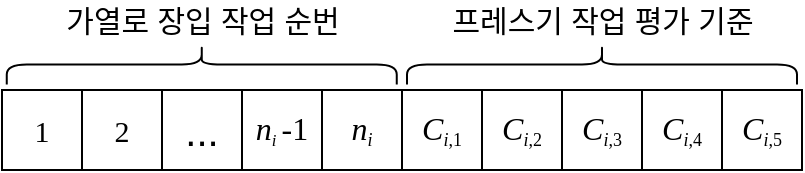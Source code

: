 <mxfile version="15.5.4" type="github">
  <diagram id="gFr691sdQ6GinaGu0FWh" name="Page-1">
    <mxGraphModel dx="762" dy="396" grid="1" gridSize="10" guides="1" tooltips="1" connect="1" arrows="1" fold="1" page="1" pageScale="1" pageWidth="827" pageHeight="1169" math="0" shadow="0">
      <root>
        <mxCell id="0" />
        <mxCell id="1" parent="0" />
        <mxCell id="rmFUcFzzjlkstGjP6RBZ-2" value="" style="shape=table;html=1;whiteSpace=wrap;startSize=0;container=1;collapsible=0;childLayout=tableLayout;rounded=1;sketch=0;fontSize=16;" parent="1" vertex="1">
          <mxGeometry x="14" y="175" width="200" height="40" as="geometry" />
        </mxCell>
        <mxCell id="rmFUcFzzjlkstGjP6RBZ-3" value="" style="shape=partialRectangle;html=1;whiteSpace=wrap;collapsible=0;dropTarget=0;pointerEvents=0;fillColor=none;top=0;left=0;bottom=0;right=0;points=[[0,0.5],[1,0.5]];portConstraint=eastwest;" parent="rmFUcFzzjlkstGjP6RBZ-2" vertex="1">
          <mxGeometry width="200" height="40" as="geometry" />
        </mxCell>
        <mxCell id="rmFUcFzzjlkstGjP6RBZ-4" value="&lt;font style=&quot;font-size: 15px&quot; face=&quot;Times New Roman&quot;&gt;1&lt;/font&gt;" style="shape=partialRectangle;html=1;whiteSpace=wrap;connectable=0;fillColor=none;top=0;left=0;bottom=0;right=0;overflow=hidden;pointerEvents=1;" parent="rmFUcFzzjlkstGjP6RBZ-3" vertex="1">
          <mxGeometry width="40" height="40" as="geometry">
            <mxRectangle width="40" height="40" as="alternateBounds" />
          </mxGeometry>
        </mxCell>
        <mxCell id="rmFUcFzzjlkstGjP6RBZ-5" value="&lt;font size=&quot;1&quot; face=&quot;Times New Roman&quot;&gt;&lt;span style=&quot;font-weight: normal ; font-size: 15px&quot;&gt;2&lt;/span&gt;&lt;/font&gt;" style="shape=partialRectangle;html=1;whiteSpace=wrap;connectable=0;fillColor=none;top=0;left=0;bottom=0;right=0;overflow=hidden;pointerEvents=1;fontStyle=1" parent="rmFUcFzzjlkstGjP6RBZ-3" vertex="1">
          <mxGeometry x="40" width="40" height="40" as="geometry">
            <mxRectangle width="40" height="40" as="alternateBounds" />
          </mxGeometry>
        </mxCell>
        <mxCell id="rmFUcFzzjlkstGjP6RBZ-6" value="&lt;font style=&quot;font-size: 20px&quot;&gt;...&lt;/font&gt;" style="shape=partialRectangle;html=1;whiteSpace=wrap;connectable=0;fillColor=none;top=0;left=0;bottom=0;right=0;overflow=hidden;pointerEvents=1;" parent="rmFUcFzzjlkstGjP6RBZ-3" vertex="1">
          <mxGeometry x="80" width="40" height="40" as="geometry">
            <mxRectangle width="40" height="40" as="alternateBounds" />
          </mxGeometry>
        </mxCell>
        <mxCell id="rmFUcFzzjlkstGjP6RBZ-7" value="&lt;font face=&quot;Times New Roman&quot;&gt;&lt;span style=&quot;font-style: italic ; font-size: 16px&quot;&gt;n&lt;/span&gt;&lt;span style=&quot;font-style: italic&quot;&gt;&lt;font size=&quot;1&quot;&gt;&lt;sub&gt;i&lt;/sub&gt;&lt;/font&gt;&lt;/span&gt;&lt;sub&gt;&amp;nbsp;&lt;/sub&gt;&lt;span style=&quot;font-size: 16px&quot;&gt;-1&lt;/span&gt;&lt;/font&gt;" style="shape=partialRectangle;html=1;whiteSpace=wrap;connectable=0;fillColor=none;top=0;left=0;bottom=0;right=0;overflow=hidden;pointerEvents=1;" parent="rmFUcFzzjlkstGjP6RBZ-3" vertex="1">
          <mxGeometry x="120" width="40" height="40" as="geometry">
            <mxRectangle width="40" height="40" as="alternateBounds" />
          </mxGeometry>
        </mxCell>
        <mxCell id="rmFUcFzzjlkstGjP6RBZ-8" value="&lt;font face=&quot;Times New Roman&quot;&gt;&lt;i style=&quot;font-size: 16px&quot;&gt;n&lt;/i&gt;&lt;sub&gt;&lt;font style=&quot;font-size: 9px&quot;&gt;&lt;i&gt;i&lt;/i&gt;&lt;/font&gt;&lt;/sub&gt;&lt;/font&gt;" style="shape=partialRectangle;html=1;whiteSpace=wrap;connectable=0;fillColor=none;top=0;left=0;bottom=0;right=0;overflow=hidden;pointerEvents=1;" parent="rmFUcFzzjlkstGjP6RBZ-3" vertex="1">
          <mxGeometry x="160" width="40" height="40" as="geometry">
            <mxRectangle width="40" height="40" as="alternateBounds" />
          </mxGeometry>
        </mxCell>
        <mxCell id="rmFUcFzzjlkstGjP6RBZ-41" value="" style="shape=curlyBracket;whiteSpace=wrap;html=1;rounded=1;flipH=1;fontFamily=Times New Roman;fontSize=16;rotation=-90;" parent="1" vertex="1">
          <mxGeometry x="304" y="64.69" width="20" height="195" as="geometry" />
        </mxCell>
        <mxCell id="rmFUcFzzjlkstGjP6RBZ-43" value="&lt;font&gt;&lt;font style=&quot;background-color: rgb(255 , 255 , 255) ; font-size: 15px&quot;&gt;가열로 장입 작업 순번&lt;/font&gt;&lt;br&gt;&lt;/font&gt;" style="text;html=1;align=center;verticalAlign=middle;resizable=0;points=[];autosize=1;strokeColor=none;fillColor=none;fontSize=15;" parent="1" vertex="1">
          <mxGeometry x="33.88" y="130" width="160" height="20" as="geometry" />
        </mxCell>
        <mxCell id="rmFUcFzzjlkstGjP6RBZ-44" value="&lt;font&gt;&lt;font style=&quot;background-color: rgb(255 , 255 , 255) ; font-size: 15px&quot;&gt;프레스기 작업 평가 기준&lt;/font&gt;&lt;br&gt;&lt;/font&gt;" style="text;html=1;align=center;verticalAlign=middle;resizable=0;points=[];autosize=1;strokeColor=none;fillColor=none;fontSize=15;" parent="1" vertex="1">
          <mxGeometry x="224" y="130" width="180" height="20" as="geometry" />
        </mxCell>
        <mxCell id="bVtT1iExyT5-dV63p8Pk-16" value="" style="shape=table;html=1;whiteSpace=wrap;startSize=0;container=1;collapsible=0;childLayout=tableLayout;rounded=1;sketch=0;fontSize=16;" parent="1" vertex="1">
          <mxGeometry x="214" y="175" width="200" height="40" as="geometry" />
        </mxCell>
        <mxCell id="bVtT1iExyT5-dV63p8Pk-17" value="" style="shape=partialRectangle;html=1;whiteSpace=wrap;collapsible=0;dropTarget=0;pointerEvents=0;fillColor=none;top=0;left=0;bottom=0;right=0;points=[[0,0.5],[1,0.5]];portConstraint=eastwest;fontFamily=Times New Roman;" parent="bVtT1iExyT5-dV63p8Pk-16" vertex="1">
          <mxGeometry width="200" height="40" as="geometry" />
        </mxCell>
        <mxCell id="bVtT1iExyT5-dV63p8Pk-18" value="&lt;font face=&quot;Times New Roman&quot;&gt;&lt;i style=&quot;font-size: 16px&quot;&gt;C&lt;/i&gt;&lt;sub&gt;&lt;font style=&quot;font-size: 9px&quot;&gt;&lt;i&gt;i&lt;/i&gt;&lt;/font&gt;&lt;/sub&gt;&lt;sub&gt;&lt;font style=&quot;font-size: 9px&quot;&gt;,1&lt;/font&gt;&lt;/sub&gt;&lt;/font&gt;" style="shape=partialRectangle;html=1;whiteSpace=wrap;connectable=0;fillColor=none;top=0;left=0;bottom=0;right=0;overflow=hidden;pointerEvents=1;" parent="bVtT1iExyT5-dV63p8Pk-17" vertex="1">
          <mxGeometry width="40" height="40" as="geometry">
            <mxRectangle width="40" height="40" as="alternateBounds" />
          </mxGeometry>
        </mxCell>
        <mxCell id="bVtT1iExyT5-dV63p8Pk-19" value="&lt;i style=&quot;font-family: &amp;#34;times new roman&amp;#34; ; font-weight: 400 ; font-size: 16px&quot;&gt;C&lt;/i&gt;&lt;sub style=&quot;font-family: &amp;#34;times new roman&amp;#34; ; font-weight: 400&quot;&gt;&lt;font style=&quot;font-size: 9px&quot;&gt;&lt;i&gt;i&lt;/i&gt;,2&lt;/font&gt;&lt;/sub&gt;" style="shape=partialRectangle;html=1;whiteSpace=wrap;connectable=0;fillColor=none;top=0;left=0;bottom=0;right=0;overflow=hidden;pointerEvents=1;fontStyle=1" parent="bVtT1iExyT5-dV63p8Pk-17" vertex="1">
          <mxGeometry x="40" width="40" height="40" as="geometry">
            <mxRectangle width="40" height="40" as="alternateBounds" />
          </mxGeometry>
        </mxCell>
        <mxCell id="bVtT1iExyT5-dV63p8Pk-20" value="&lt;i style=&quot;font-family: &amp;#34;times new roman&amp;#34; ; font-size: 16px&quot;&gt;C&lt;/i&gt;&lt;sub style=&quot;font-family: &amp;#34;times new roman&amp;#34;&quot;&gt;&lt;font style=&quot;font-size: 9px&quot;&gt;&lt;i&gt;i&lt;/i&gt;,3&lt;/font&gt;&lt;/sub&gt;" style="shape=partialRectangle;html=1;whiteSpace=wrap;connectable=0;fillColor=none;top=0;left=0;bottom=0;right=0;overflow=hidden;pointerEvents=1;" parent="bVtT1iExyT5-dV63p8Pk-17" vertex="1">
          <mxGeometry x="80" width="40" height="40" as="geometry">
            <mxRectangle width="40" height="40" as="alternateBounds" />
          </mxGeometry>
        </mxCell>
        <mxCell id="bVtT1iExyT5-dV63p8Pk-21" value="&lt;i style=&quot;font-family: &amp;#34;times new roman&amp;#34; ; font-size: 16px&quot;&gt;C&lt;/i&gt;&lt;sub style=&quot;font-family: &amp;#34;times new roman&amp;#34;&quot;&gt;&lt;font style=&quot;font-size: 9px&quot;&gt;&lt;i&gt;i&lt;/i&gt;,4&lt;/font&gt;&lt;/sub&gt;" style="shape=partialRectangle;html=1;whiteSpace=wrap;connectable=0;fillColor=none;top=0;left=0;bottom=0;right=0;overflow=hidden;pointerEvents=1;" parent="bVtT1iExyT5-dV63p8Pk-17" vertex="1">
          <mxGeometry x="120" width="40" height="40" as="geometry">
            <mxRectangle width="40" height="40" as="alternateBounds" />
          </mxGeometry>
        </mxCell>
        <mxCell id="bVtT1iExyT5-dV63p8Pk-22" value="&lt;i style=&quot;font-family: &amp;#34;times new roman&amp;#34; ; font-size: 16px&quot;&gt;C&lt;/i&gt;&lt;sub style=&quot;font-family: &amp;#34;times new roman&amp;#34;&quot;&gt;&lt;font style=&quot;font-size: 9px&quot;&gt;&lt;i&gt;i&lt;/i&gt;,5&lt;/font&gt;&lt;/sub&gt;" style="shape=partialRectangle;html=1;whiteSpace=wrap;connectable=0;fillColor=none;top=0;left=0;bottom=0;right=0;overflow=hidden;pointerEvents=1;" parent="bVtT1iExyT5-dV63p8Pk-17" vertex="1">
          <mxGeometry x="160" width="40" height="40" as="geometry">
            <mxRectangle width="40" height="40" as="alternateBounds" />
          </mxGeometry>
        </mxCell>
        <mxCell id="b8mR-7doDClbnr-IIUCr-1" value="" style="shape=curlyBracket;whiteSpace=wrap;html=1;rounded=1;flipH=1;fontFamily=Times New Roman;fontSize=16;rotation=-90;" vertex="1" parent="1">
          <mxGeometry x="103.88" y="64.69" width="20" height="195" as="geometry" />
        </mxCell>
      </root>
    </mxGraphModel>
  </diagram>
</mxfile>

